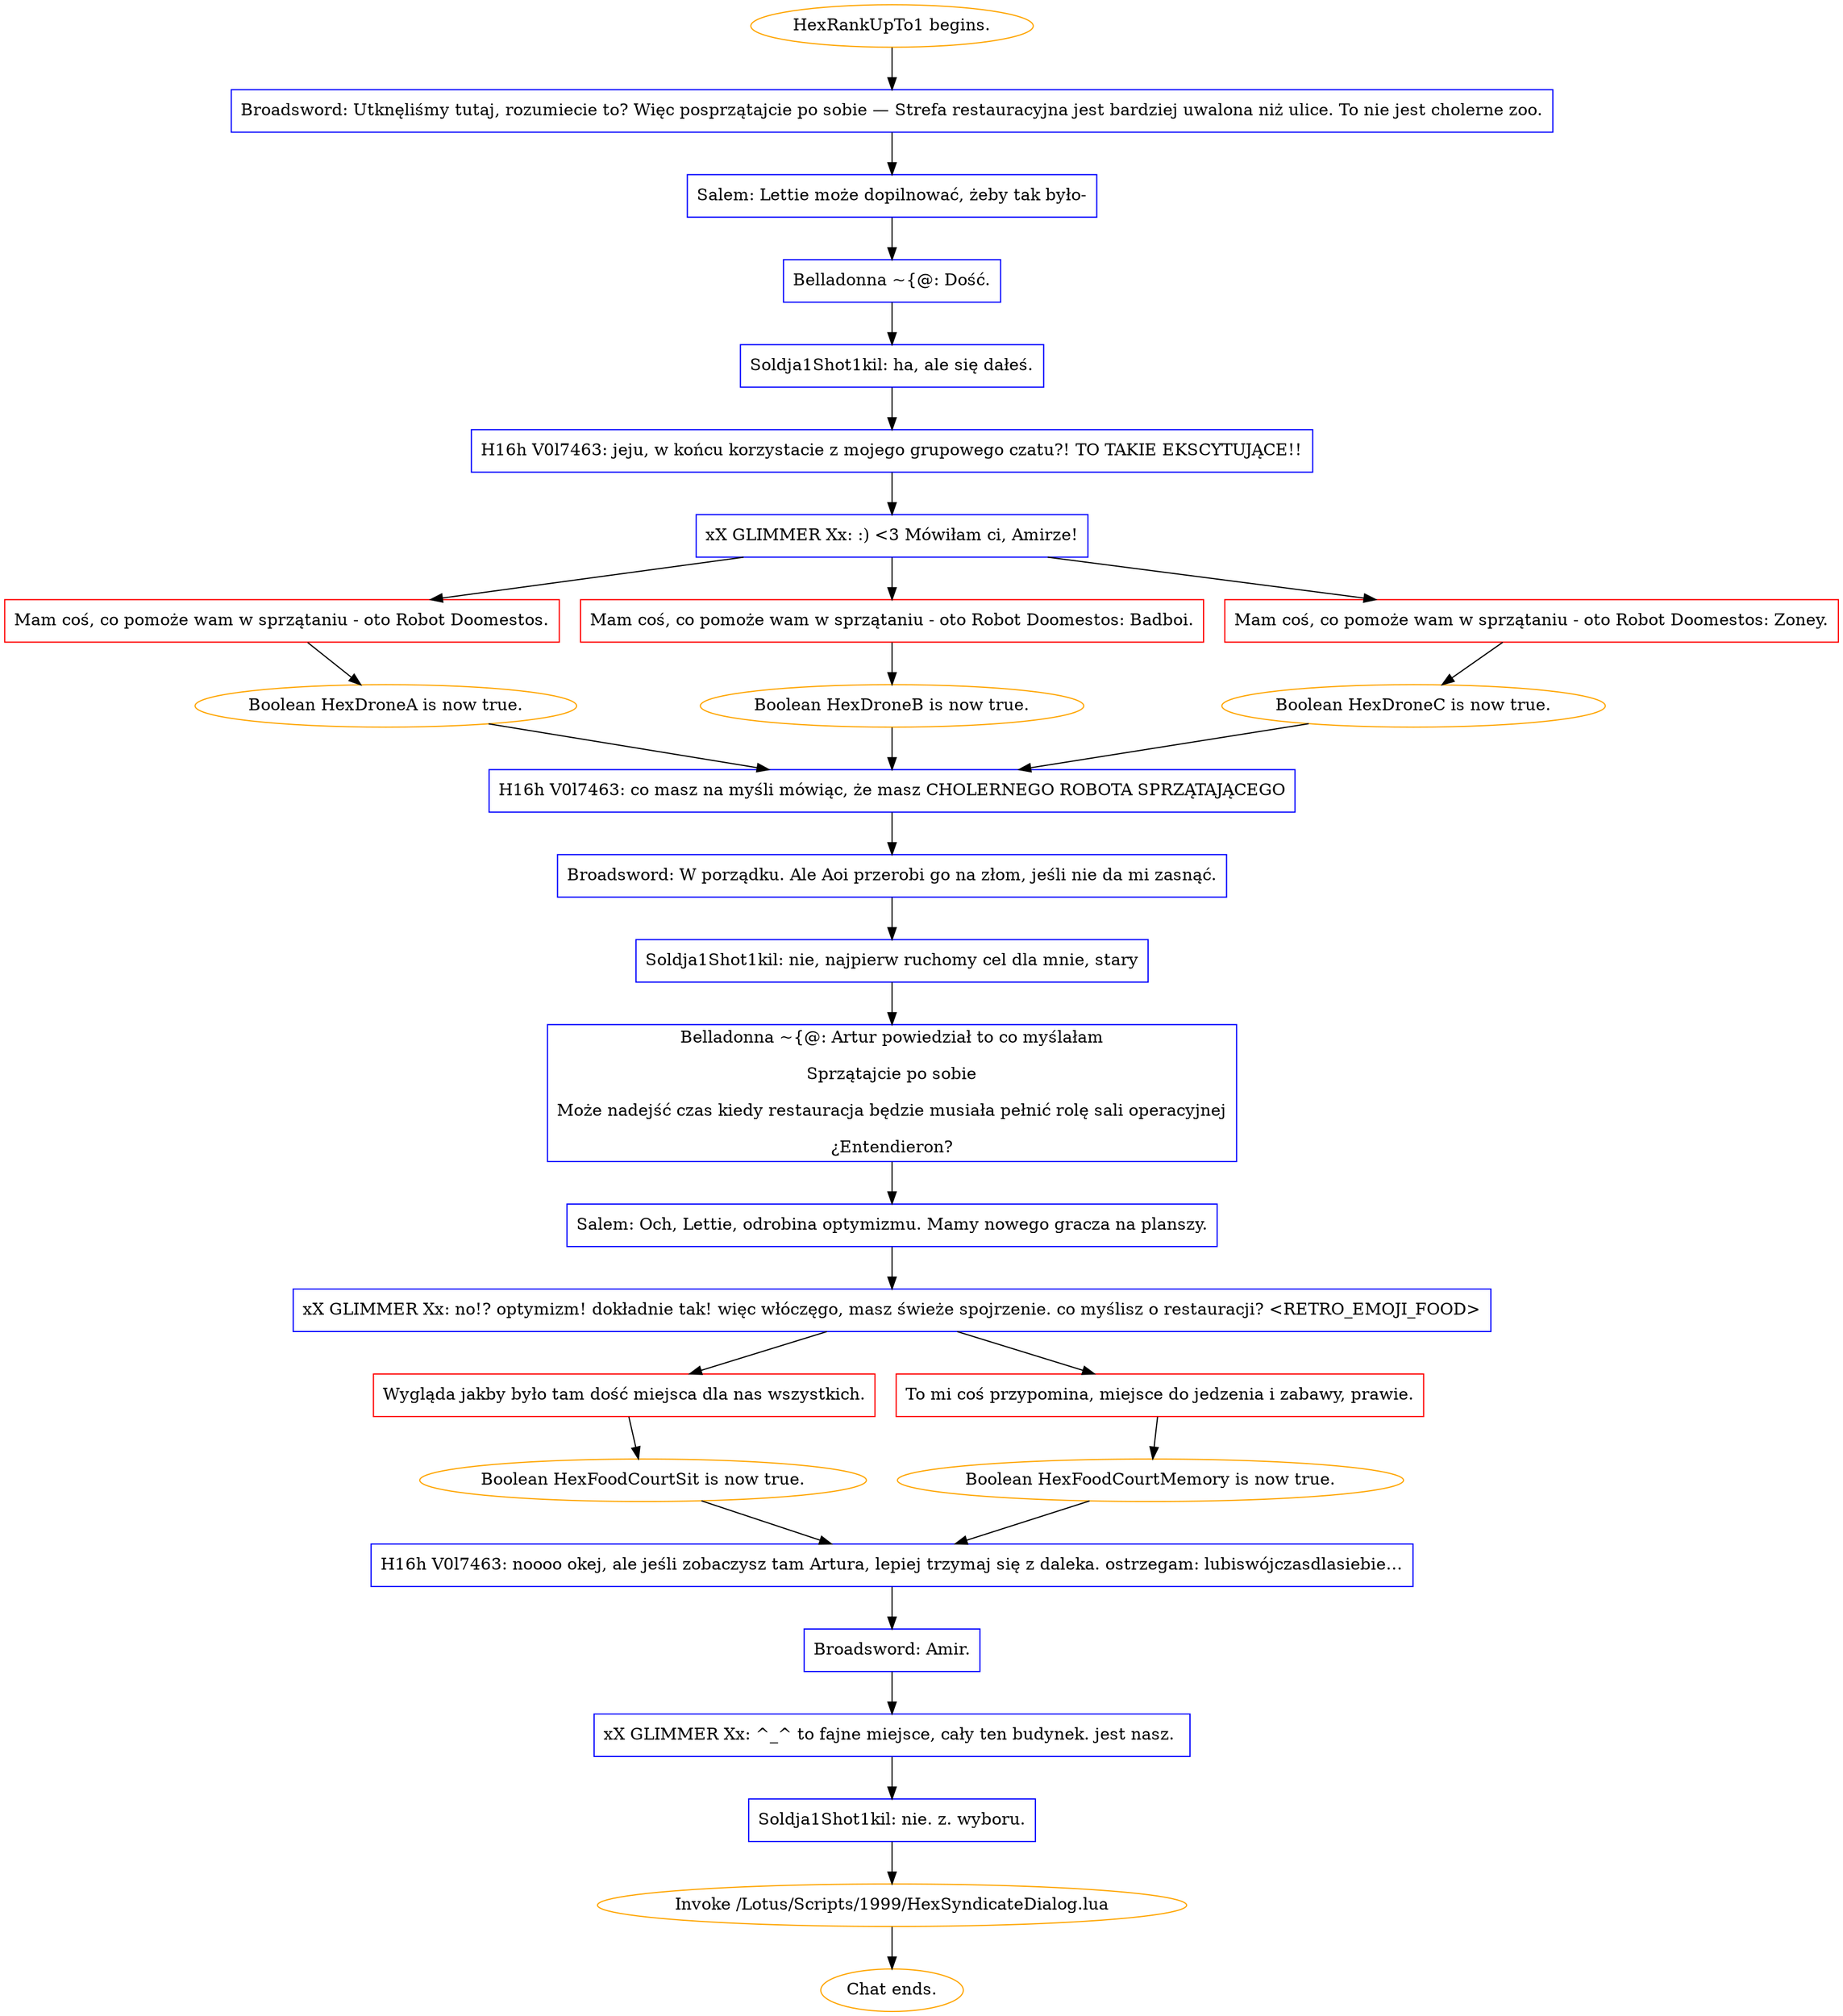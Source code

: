 digraph {
	"HexRankUpTo1 begins." [color=orange];
		"HexRankUpTo1 begins." -> j732372734;
	j732372734 [label="Broadsword: Utknęliśmy tutaj, rozumiecie to? Więc posprzątajcie po sobie — Strefa restauracyjna jest bardziej uwalona niż ulice. To nie jest cholerne zoo.",shape=box,color=blue];
		j732372734 -> j2909323500;
	j2909323500 [label="Salem: Lettie może dopilnować, żeby tak było-",shape=box,color=blue];
		j2909323500 -> j3946443520;
	j3946443520 [label="Belladonna ~{@: Dość.",shape=box,color=blue];
		j3946443520 -> j1684030644;
	j1684030644 [label="Soldja1Shot1kil: ha, ale się dałeś.",shape=box,color=blue];
		j1684030644 -> j1494758662;
	j1494758662 [label="H16h V0l7463: jeju, w końcu korzystacie z mojego grupowego czatu?! TO TAKIE EKSCYTUJĄCE!!",shape=box,color=blue];
		j1494758662 -> j2067190615;
	j2067190615 [label="xX GLIMMER Xx: :) <3 Mówiłam ci, Amirze!",shape=box,color=blue];
		j2067190615 -> j4057151854;
		j2067190615 -> j949715737;
		j2067190615 -> j3586181891;
	j4057151854 [label="Mam coś, co pomoże wam w sprzątaniu - oto Robot Doomestos.",shape=box,color=red];
		j4057151854 -> j3389970109;
	j949715737 [label="Mam coś, co pomoże wam w sprzątaniu - oto Robot Doomestos: Badboi.",shape=box,color=red];
		j949715737 -> j176142841;
	j3586181891 [label="Mam coś, co pomoże wam w sprzątaniu - oto Robot Doomestos: Zoney.",shape=box,color=red];
		j3586181891 -> j2187423894;
	j3389970109 [label="Boolean HexDroneA is now true.",color=orange];
		j3389970109 -> j3871034250;
	j176142841 [label="Boolean HexDroneB is now true.",color=orange];
		j176142841 -> j3871034250;
	j2187423894 [label="Boolean HexDroneC is now true.",color=orange];
		j2187423894 -> j3871034250;
	j3871034250 [label="H16h V0l7463: co masz na myśli mówiąc, że masz CHOLERNEGO ROBOTA SPRZĄTAJĄCEGO",shape=box,color=blue];
		j3871034250 -> j3608510308;
	j3608510308 [label="Broadsword: W porządku. Ale Aoi przerobi go na złom, jeśli nie da mi zasnąć.",shape=box,color=blue];
		j3608510308 -> j3842360371;
	j3842360371 [label="Soldja1Shot1kil: nie, najpierw ruchomy cel dla mnie, stary",shape=box,color=blue];
		j3842360371 -> j3188321962;
	j3188321962 [label="Belladonna ~{@: Artur powiedział to co myślałam
Sprzątajcie po sobie
Może nadejść czas kiedy restauracja będzie musiała pełnić rolę sali operacyjnej
¿Entendieron?",shape=box,color=blue];
		j3188321962 -> j3465189393;
	j3465189393 [label="Salem: Och, Lettie, odrobina optymizmu. Mamy nowego gracza na planszy.",shape=box,color=blue];
		j3465189393 -> j194467365;
	j194467365 [label="xX GLIMMER Xx: no!? optymizm! dokładnie tak! więc włóczęgo, masz świeże spojrzenie. co myślisz o restauracji? <RETRO_EMOJI_FOOD>",shape=box,color=blue];
		j194467365 -> j2721168643;
		j194467365 -> j3885219621;
	j2721168643 [label="Wygląda jakby było tam dość miejsca dla nas wszystkich.",shape=box,color=red];
		j2721168643 -> j3092711686;
	j3885219621 [label="To mi coś przypomina, miejsce do jedzenia i zabawy, prawie.",shape=box,color=red];
		j3885219621 -> j783050946;
	j3092711686 [label="Boolean HexFoodCourtSit is now true.",color=orange];
		j3092711686 -> j4291201496;
	j783050946 [label="Boolean HexFoodCourtMemory is now true.",color=orange];
		j783050946 -> j4291201496;
	j4291201496 [label="H16h V0l7463: noooo okej, ale jeśli zobaczysz tam Artura, lepiej trzymaj się z daleka. ostrzegam: lubiswójczasdlasiebie…",shape=box,color=blue];
		j4291201496 -> j1027533123;
	j1027533123 [label="Broadsword: Amir.",shape=box,color=blue];
		j1027533123 -> j3811918703;
	j3811918703 [label="xX GLIMMER Xx: ^_^ to fajne miejsce, cały ten budynek. jest nasz. ",shape=box,color=blue];
		j3811918703 -> j4248637539;
	j4248637539 [label="Soldja1Shot1kil: nie. z. wyboru.",shape=box,color=blue];
		j4248637539 -> j2375408662;
	j2375408662 [label="Invoke /Lotus/Scripts/1999/HexSyndicateDialog.lua",color=orange];
		j2375408662 -> "Chat ends.";
	"Chat ends." [color=orange];
}